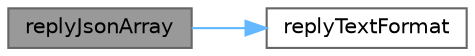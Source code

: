 digraph "replyJsonArray"
{
 // LATEX_PDF_SIZE
  bgcolor="transparent";
  edge [fontname=Helvetica,fontsize=10,labelfontname=Helvetica,labelfontsize=10];
  node [fontname=Helvetica,fontsize=10,shape=box,height=0.2,width=0.4];
  rankdir="LR";
  Node1 [id="Node000001",label="replyJsonArray",height=0.2,width=0.4,color="gray40", fillcolor="grey60", style="filled", fontcolor="black",tooltip="回复 JSON 数组。"];
  Node1 -> Node2 [id="edge1_Node000001_Node000002",color="steelblue1",style="solid",tooltip=" "];
  Node2 [id="Node000002",label="replyTextFormat",height=0.2,width=0.4,color="grey40", fillcolor="white", style="filled",URL="$jqhttpserver_8cpp.html#a2bc781fe33db1ba067b08ed7d5a3d6d1",tooltip=" "];
}

